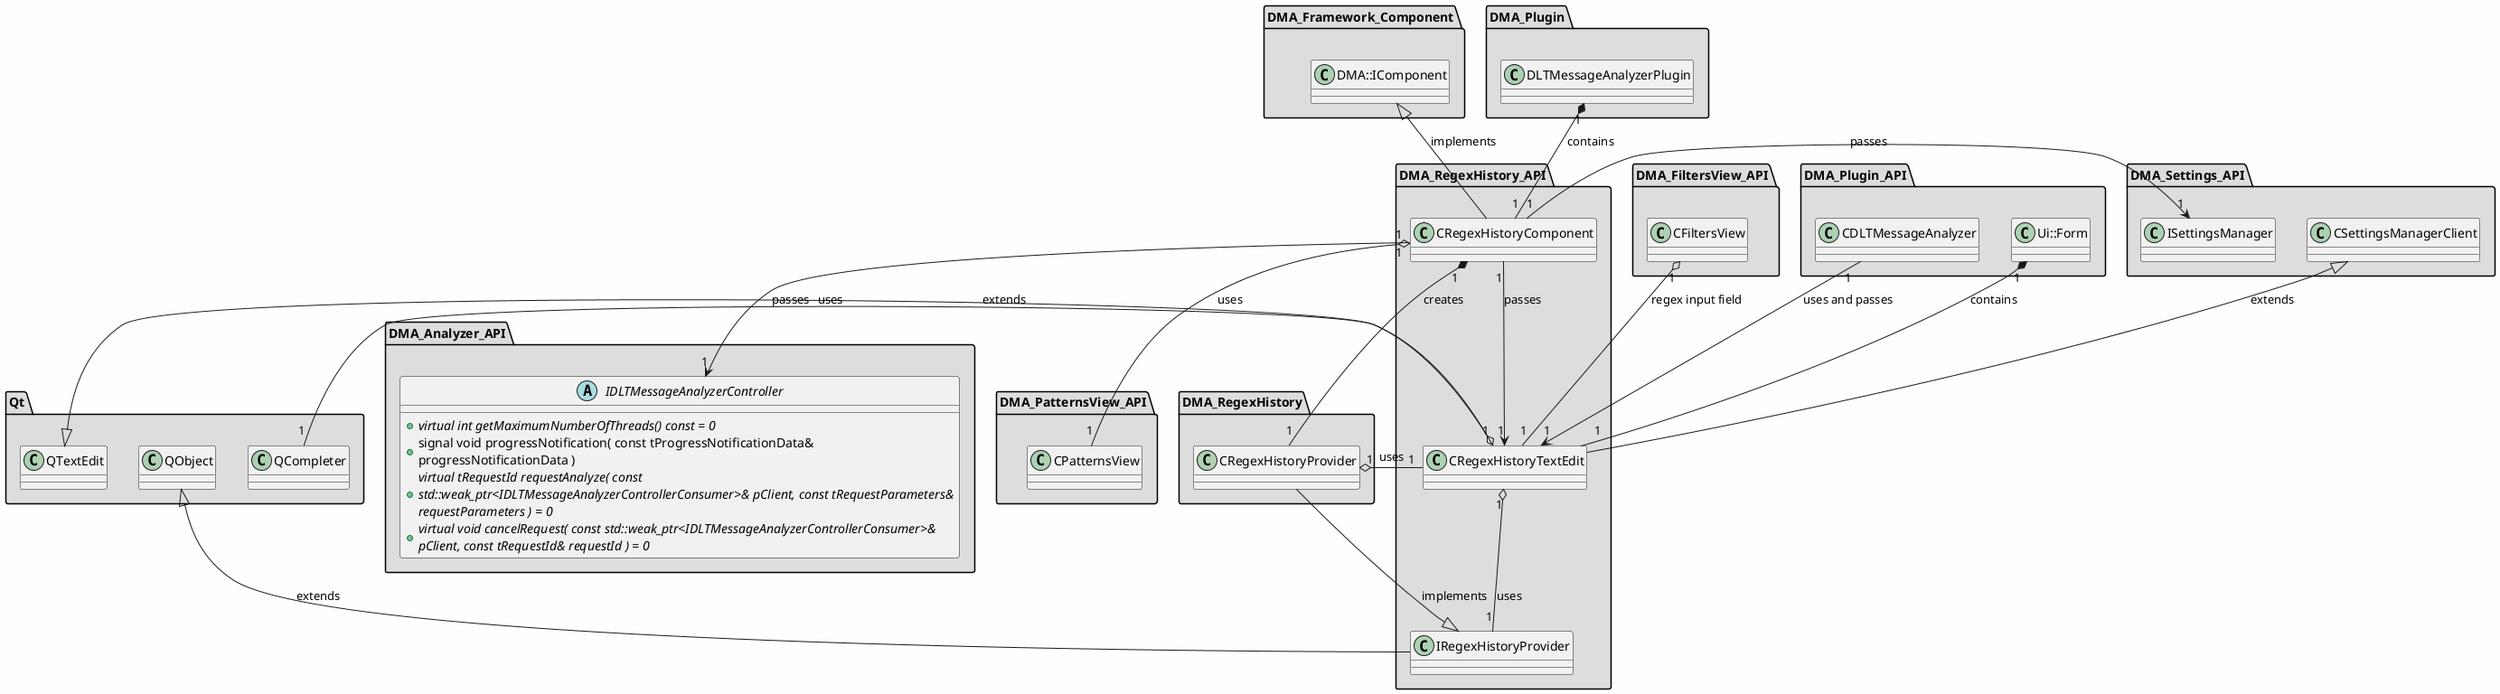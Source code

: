 
@startuml

skinparam backgroundColor #FEFEFE
skinparam wrapWidth 600
package "DMA_Analyzer_API" #DDDDDD
{

abstract class "IDLTMessageAnalyzerController"
{
    + {abstract} virtual int getMaximumNumberOfThreads() const = 0
    + signal void progressNotification( const tProgressNotificationData& progressNotificationData )
    + {abstract} virtual tRequestId requestAnalyze( const std::weak_ptr<IDLTMessageAnalyzerControllerConsumer>& pClient, const tRequestParameters& requestParameters ) = 0
    + {abstract} virtual void cancelRequest( const std::weak_ptr<IDLTMessageAnalyzerControllerConsumer>& pClient, const tRequestId& requestId ) = 0
}

}

package "DMA_FiltersView_API" #DDDDDD
{

class "CFiltersView"
{
}

}

package "DMA_Framework_Component" #DDDDDD
{

class "DMA::IComponent"
{
}

}

package "DMA_PatternsView_API" #DDDDDD
{

class "CPatternsView"
{
}

}

package "DMA_Plugin" #DDDDDD
{

class "DLTMessageAnalyzerPlugin"
{
}

}

package "DMA_Plugin_API" #DDDDDD
{

class "CDLTMessageAnalyzer"
{
}

class "Ui::Form"
{
}

}

package "DMA_RegexHistory" #DDDDDD
{

class "CRegexHistoryProvider"
{
}

}

package "DMA_RegexHistory_API" #DDDDDD
{

class "CRegexHistoryComponent"
{
}

class "CRegexHistoryTextEdit"
{
}

class "IRegexHistoryProvider"
{
}

}

package "DMA_Settings_API" #DDDDDD
{

class "CSettingsManagerClient"
{
}

class "ISettingsManager"
{
}

}

package "Qt" #DDDDDD
{

class "QCompleter"
{
}

class "QObject"
{
}

class "QTextEdit"
{
}

}

'====================Inheritance section====================
IRegexHistoryProvider <|-- CRegexHistoryProvider : implements
DMA::IComponent <|-- CRegexHistoryComponent : implements
CSettingsManagerClient <|-- CRegexHistoryTextEdit : extends
QTextEdit <|-- CRegexHistoryTextEdit : extends
QObject <|-- IRegexHistoryProvider : extends

'====================Dependencies section====================
CFiltersView "1" o-- "1" CRegexHistoryTextEdit : regex input field
DLTMessageAnalyzerPlugin "1" *-- "1" CRegexHistoryComponent : contains
CDLTMessageAnalyzer "1" --> "1" CRegexHistoryTextEdit : uses and passes
Ui::Form "1" *-- "1" CRegexHistoryTextEdit : contains
CRegexHistoryProvider "1" o-- "1" CRegexHistoryTextEdit : uses
CRegexHistoryComponent "1" o-- "1" CPatternsView : uses
CRegexHistoryComponent "1" *-- "1" CRegexHistoryProvider : creates
CRegexHistoryComponent "1" --> "1" CRegexHistoryTextEdit : passes
CRegexHistoryComponent "1" --> "1" IDLTMessageAnalyzerController : passes
CRegexHistoryComponent "1" --> "1" ISettingsManager : passes
CRegexHistoryTextEdit "1" o-- "1" IRegexHistoryProvider : uses
CRegexHistoryTextEdit "1" o-- "1" QCompleter : uses

@enduml